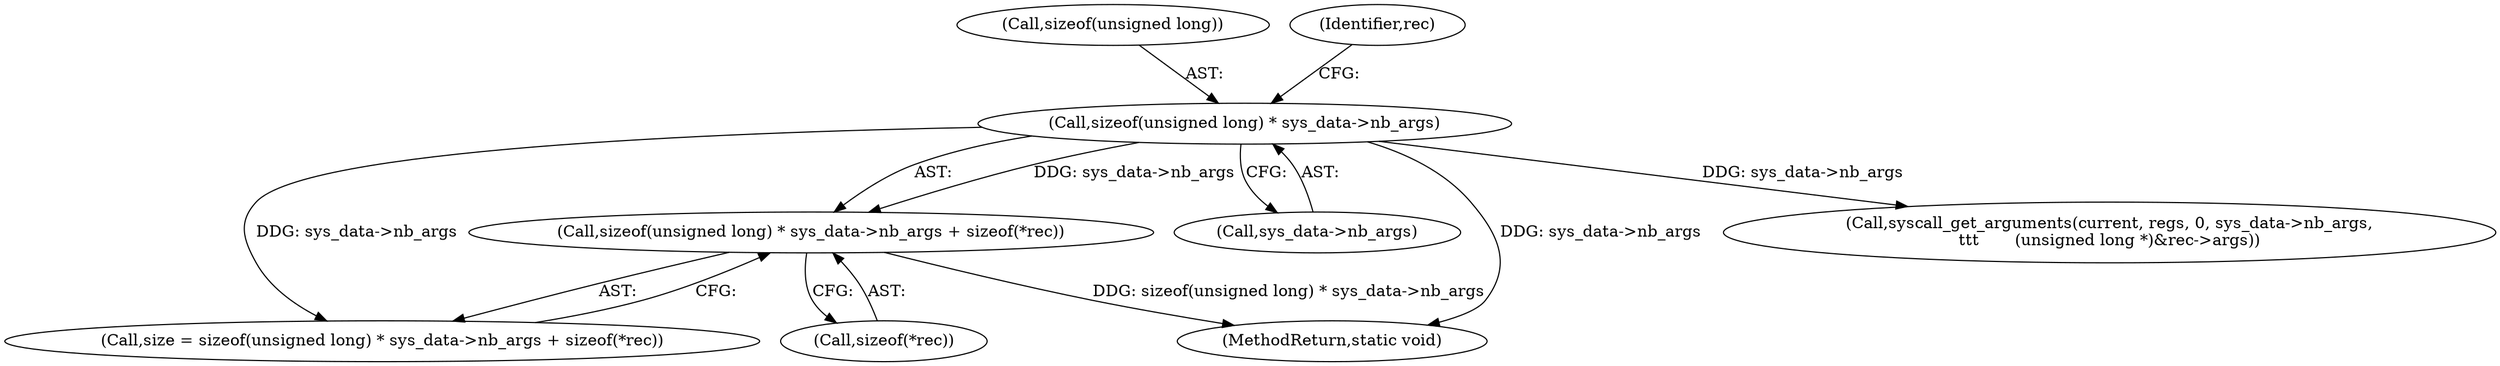 digraph "0_linux_086ba77a6db00ed858ff07451bedee197df868c9_1@API" {
"1000154" [label="(Call,sizeof(unsigned long) * sys_data->nb_args + sizeof(*rec))"];
"1000155" [label="(Call,sizeof(unsigned long) * sys_data->nb_args)"];
"1000152" [label="(Call,size = sizeof(unsigned long) * sys_data->nb_args + sizeof(*rec))"];
"1000158" [label="(Call,sys_data->nb_args)"];
"1000154" [label="(Call,sizeof(unsigned long) * sys_data->nb_args + sizeof(*rec))"];
"1000161" [label="(Call,sizeof(*rec))"];
"1000224" [label="(MethodReturn,static void)"];
"1000156" [label="(Call,sizeof(unsigned long))"];
"1000155" [label="(Call,sizeof(unsigned long) * sys_data->nb_args)"];
"1000202" [label="(Call,syscall_get_arguments(current, regs, 0, sys_data->nb_args,\n\t\t\t       (unsigned long *)&rec->args))"];
"1000163" [label="(Identifier,rec)"];
"1000154" -> "1000152"  [label="AST: "];
"1000154" -> "1000161"  [label="CFG: "];
"1000155" -> "1000154"  [label="AST: "];
"1000161" -> "1000154"  [label="AST: "];
"1000152" -> "1000154"  [label="CFG: "];
"1000154" -> "1000224"  [label="DDG: sizeof(unsigned long) * sys_data->nb_args"];
"1000155" -> "1000154"  [label="DDG: sys_data->nb_args"];
"1000155" -> "1000158"  [label="CFG: "];
"1000156" -> "1000155"  [label="AST: "];
"1000158" -> "1000155"  [label="AST: "];
"1000163" -> "1000155"  [label="CFG: "];
"1000155" -> "1000224"  [label="DDG: sys_data->nb_args"];
"1000155" -> "1000152"  [label="DDG: sys_data->nb_args"];
"1000155" -> "1000202"  [label="DDG: sys_data->nb_args"];
}
